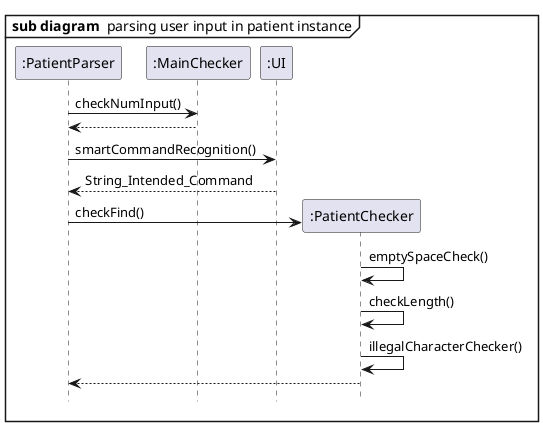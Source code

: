 @startuml

hide footbox

participant ":PatientParser"
participant ":MainChecker"
participant ":UI"
participant ":PatientChecker"

mainframe <b> sub diagram </b> parsing user input in patient instance

    ":PatientParser" -> ":MainChecker": checkNumInput()

    ":MainChecker" --> ":PatientParser"

    ":PatientParser" -> ":UI" :smartCommandRecognition()

    ":UI" --> ":PatientParser" :String_Intended_Command

    create ":PatientChecker"

    ":PatientParser" -> ":PatientChecker" : checkFind()

    ":PatientChecker" -> ":PatientChecker" : emptySpaceCheck()

    ":PatientChecker" -> ":PatientChecker" : checkLength()

    ":PatientChecker" -> ":PatientChecker" : illegalCharacterChecker()

    ":PatientChecker" --> ":PatientParser"

@enduml